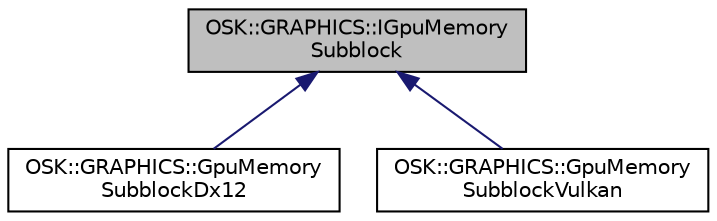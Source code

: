 digraph "OSK::GRAPHICS::IGpuMemorySubblock"
{
 // LATEX_PDF_SIZE
  edge [fontname="Helvetica",fontsize="10",labelfontname="Helvetica",labelfontsize="10"];
  node [fontname="Helvetica",fontsize="10",shape=record];
  Node1 [label="OSK::GRAPHICS::IGpuMemory\lSubblock",height=0.2,width=0.4,color="black", fillcolor="grey75", style="filled", fontcolor="black",tooltip="Representa una región de memoria dedicada a un único recurso."];
  Node1 -> Node2 [dir="back",color="midnightblue",fontsize="10",style="solid"];
  Node2 [label="OSK::GRAPHICS::GpuMemory\lSubblockDx12",height=0.2,width=0.4,color="black", fillcolor="white", style="filled",URL="$class_o_s_k_1_1_g_r_a_p_h_i_c_s_1_1_gpu_memory_subblock_dx12.html",tooltip=" "];
  Node1 -> Node3 [dir="back",color="midnightblue",fontsize="10",style="solid"];
  Node3 [label="OSK::GRAPHICS::GpuMemory\lSubblockVulkan",height=0.2,width=0.4,color="black", fillcolor="white", style="filled",URL="$class_o_s_k_1_1_g_r_a_p_h_i_c_s_1_1_gpu_memory_subblock_vulkan.html",tooltip=" "];
}
